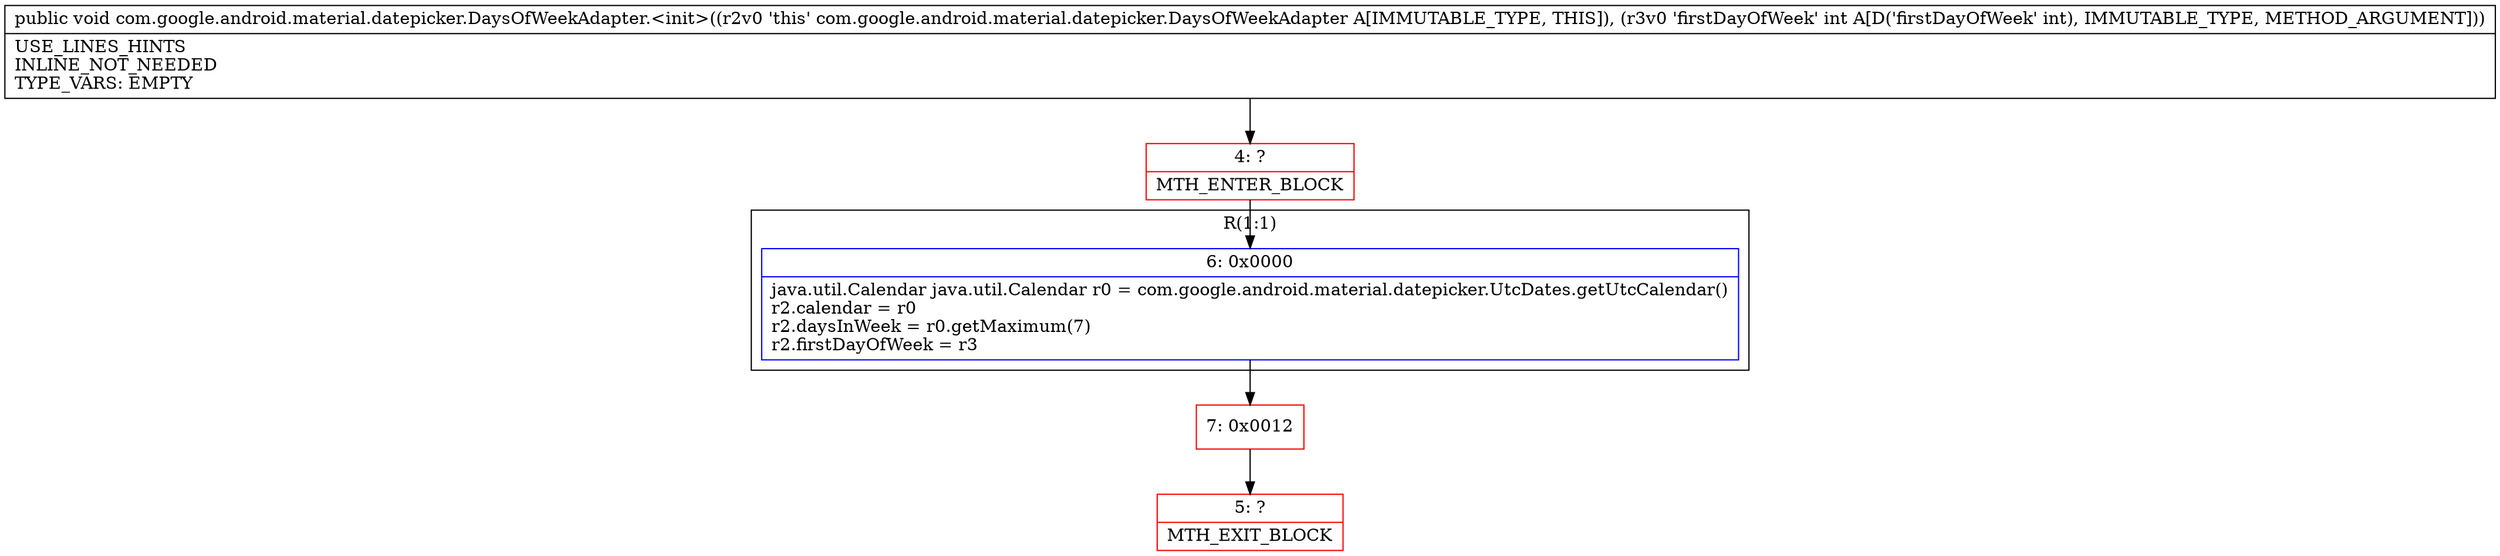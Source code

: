 digraph "CFG forcom.google.android.material.datepicker.DaysOfWeekAdapter.\<init\>(I)V" {
subgraph cluster_Region_1296617503 {
label = "R(1:1)";
node [shape=record,color=blue];
Node_6 [shape=record,label="{6\:\ 0x0000|java.util.Calendar java.util.Calendar r0 = com.google.android.material.datepicker.UtcDates.getUtcCalendar()\lr2.calendar = r0\lr2.daysInWeek = r0.getMaximum(7)\lr2.firstDayOfWeek = r3\l}"];
}
Node_4 [shape=record,color=red,label="{4\:\ ?|MTH_ENTER_BLOCK\l}"];
Node_7 [shape=record,color=red,label="{7\:\ 0x0012}"];
Node_5 [shape=record,color=red,label="{5\:\ ?|MTH_EXIT_BLOCK\l}"];
MethodNode[shape=record,label="{public void com.google.android.material.datepicker.DaysOfWeekAdapter.\<init\>((r2v0 'this' com.google.android.material.datepicker.DaysOfWeekAdapter A[IMMUTABLE_TYPE, THIS]), (r3v0 'firstDayOfWeek' int A[D('firstDayOfWeek' int), IMMUTABLE_TYPE, METHOD_ARGUMENT]))  | USE_LINES_HINTS\lINLINE_NOT_NEEDED\lTYPE_VARS: EMPTY\l}"];
MethodNode -> Node_4;Node_6 -> Node_7;
Node_4 -> Node_6;
Node_7 -> Node_5;
}

